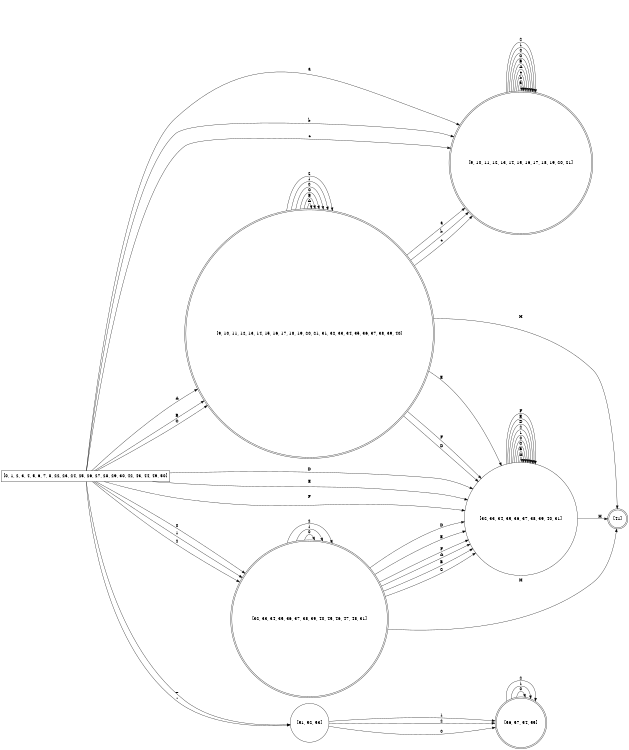 digraph finite_state_machine {
	rankdir=LR size="8,5"
	node [shape=rectangular]
	"[0, 1, 2, 3, 4, 5, 6, 7, 8, 22, 23, 24, 25, 26, 27, 28, 29, 30, 42, 43, 44, 49, 50]"
	node [shape=doublecircle]
	"[9, 10, 11, 12, 13, 14, 15, 16, 17, 18, 19, 20, 21]"
	node [shape=doublecircle]
	"[9, 10, 11, 12, 13, 14, 15, 16, 17, 18, 19, 20, 21]"
	node [shape=doublecircle]
	"[9, 10, 11, 12, 13, 14, 15, 16, 17, 18, 19, 20, 21]"
	node [shape=doublecircle]
	"[9, 10, 11, 12, 13, 14, 15, 16, 17, 18, 19, 20, 21, 31, 32, 33, 34, 35, 36, 37, 38, 39, 40]"
	node [shape=doublecircle]
	"[9, 10, 11, 12, 13, 14, 15, 16, 17, 18, 19, 20, 21, 31, 32, 33, 34, 35, 36, 37, 38, 39, 40]"
	node [shape=doublecircle]
	"[9, 10, 11, 12, 13, 14, 15, 16, 17, 18, 19, 20, 21, 31, 32, 33, 34, 35, 36, 37, 38, 39, 40]"
	node [shape=doublecircle]
	"[32, 33, 34, 35, 36, 37, 38, 39, 40, 45, 46, 47, 48, 31]"
	node [shape=doublecircle]
	"[32, 33, 34, 35, 36, 37, 38, 39, 40, 45, 46, 47, 48, 31]"
	node [shape=doublecircle]
	"[32, 33, 34, 35, 36, 37, 38, 39, 40, 45, 46, 47, 48, 31]"
	node [shape=doublecircle]
	"[9, 10, 11, 12, 13, 14, 15, 16, 17, 18, 19, 20, 21]"
	node [shape=doublecircle]
	"[9, 10, 11, 12, 13, 14, 15, 16, 17, 18, 19, 20, 21]"
	node [shape=doublecircle]
	"[9, 10, 11, 12, 13, 14, 15, 16, 17, 18, 19, 20, 21]"
	node [shape=doublecircle]
	"[9, 10, 11, 12, 13, 14, 15, 16, 17, 18, 19, 20, 21]"
	node [shape=doublecircle]
	"[9, 10, 11, 12, 13, 14, 15, 16, 17, 18, 19, 20, 21]"
	node [shape=doublecircle]
	"[9, 10, 11, 12, 13, 14, 15, 16, 17, 18, 19, 20, 21]"
	node [shape=doublecircle]
	"[9, 10, 11, 12, 13, 14, 15, 16, 17, 18, 19, 20, 21]"
	node [shape=doublecircle]
	"[9, 10, 11, 12, 13, 14, 15, 16, 17, 18, 19, 20, 21]"
	node [shape=doublecircle]
	"[9, 10, 11, 12, 13, 14, 15, 16, 17, 18, 19, 20, 21]"
	node [shape=doublecircle]
	"[9, 10, 11, 12, 13, 14, 15, 16, 17, 18, 19, 20, 21]"
	node [shape=doublecircle]
	"[9, 10, 11, 12, 13, 14, 15, 16, 17, 18, 19, 20, 21]"
	node [shape=doublecircle]
	"[9, 10, 11, 12, 13, 14, 15, 16, 17, 18, 19, 20, 21]"
	node [shape=doublecircle]
	"[9, 10, 11, 12, 13, 14, 15, 16, 17, 18, 19, 20, 21, 31, 32, 33, 34, 35, 36, 37, 38, 39, 40]"
	node [shape=doublecircle]
	"[9, 10, 11, 12, 13, 14, 15, 16, 17, 18, 19, 20, 21, 31, 32, 33, 34, 35, 36, 37, 38, 39, 40]"
	node [shape=doublecircle]
	"[9, 10, 11, 12, 13, 14, 15, 16, 17, 18, 19, 20, 21, 31, 32, 33, 34, 35, 36, 37, 38, 39, 40]"
	node [shape=doublecircle]
	"[9, 10, 11, 12, 13, 14, 15, 16, 17, 18, 19, 20, 21, 31, 32, 33, 34, 35, 36, 37, 38, 39, 40]"
	node [shape=doublecircle]
	"[9, 10, 11, 12, 13, 14, 15, 16, 17, 18, 19, 20, 21, 31, 32, 33, 34, 35, 36, 37, 38, 39, 40]"
	node [shape=doublecircle]
	"[9, 10, 11, 12, 13, 14, 15, 16, 17, 18, 19, 20, 21, 31, 32, 33, 34, 35, 36, 37, 38, 39, 40]"
	node [shape=doublecircle]
	"[41]"
	node [shape=doublecircle]
	"[32, 33, 34, 35, 36, 37, 38, 39, 40, 45, 46, 47, 48, 31]"
	node [shape=doublecircle]
	"[32, 33, 34, 35, 36, 37, 38, 39, 40, 45, 46, 47, 48, 31]"
	node [shape=doublecircle]
	"[32, 33, 34, 35, 36, 37, 38, 39, 40, 45, 46, 47, 48, 31]"
	node [shape=doublecircle]
	"[41]"
	node [shape=doublecircle]
	"[41]"
	node [shape=doublecircle]
	"[56, 57, 54, 55]"
	node [shape=doublecircle]
	"[56, 57, 54, 55]"
	node [shape=doublecircle]
	"[56, 57, 54, 55]"
	node [shape=doublecircle]
	"[56, 57, 54, 55]"
	node [shape=doublecircle]
	"[56, 57, 54, 55]"
	node [shape=doublecircle]
	"[56, 57, 54, 55]"
	node [shape=circle]
	"[0, 1, 2, 3, 4, 5, 6, 7, 8, 22, 23, 24, 25, 26, 27, 28, 29, 30, 42, 43, 44, 49, 50]" -> "[9, 10, 11, 12, 13, 14, 15, 16, 17, 18, 19, 20, 21]" [label=a]
	"[0, 1, 2, 3, 4, 5, 6, 7, 8, 22, 23, 24, 25, 26, 27, 28, 29, 30, 42, 43, 44, 49, 50]" -> "[9, 10, 11, 12, 13, 14, 15, 16, 17, 18, 19, 20, 21]" [label=b]
	"[0, 1, 2, 3, 4, 5, 6, 7, 8, 22, 23, 24, 25, 26, 27, 28, 29, 30, 42, 43, 44, 49, 50]" -> "[9, 10, 11, 12, 13, 14, 15, 16, 17, 18, 19, 20, 21]" [label=c]
	"[0, 1, 2, 3, 4, 5, 6, 7, 8, 22, 23, 24, 25, 26, 27, 28, 29, 30, 42, 43, 44, 49, 50]" -> "[9, 10, 11, 12, 13, 14, 15, 16, 17, 18, 19, 20, 21, 31, 32, 33, 34, 35, 36, 37, 38, 39, 40]" [label=A]
	"[0, 1, 2, 3, 4, 5, 6, 7, 8, 22, 23, 24, 25, 26, 27, 28, 29, 30, 42, 43, 44, 49, 50]" -> "[9, 10, 11, 12, 13, 14, 15, 16, 17, 18, 19, 20, 21, 31, 32, 33, 34, 35, 36, 37, 38, 39, 40]" [label=B]
	"[0, 1, 2, 3, 4, 5, 6, 7, 8, 22, 23, 24, 25, 26, 27, 28, 29, 30, 42, 43, 44, 49, 50]" -> "[9, 10, 11, 12, 13, 14, 15, 16, 17, 18, 19, 20, 21, 31, 32, 33, 34, 35, 36, 37, 38, 39, 40]" [label=C]
	"[0, 1, 2, 3, 4, 5, 6, 7, 8, 22, 23, 24, 25, 26, 27, 28, 29, 30, 42, 43, 44, 49, 50]" -> "[32, 33, 34, 35, 36, 37, 38, 39, 40, 45, 46, 47, 48, 31]" [label=0]
	"[0, 1, 2, 3, 4, 5, 6, 7, 8, 22, 23, 24, 25, 26, 27, 28, 29, 30, 42, 43, 44, 49, 50]" -> "[32, 33, 34, 35, 36, 37, 38, 39, 40, 45, 46, 47, 48, 31]" [label=1]
	"[0, 1, 2, 3, 4, 5, 6, 7, 8, 22, 23, 24, 25, 26, 27, 28, 29, 30, 42, 43, 44, 49, 50]" -> "[32, 33, 34, 35, 36, 37, 38, 39, 40, 45, 46, 47, 48, 31]" [label=2]
	"[0, 1, 2, 3, 4, 5, 6, 7, 8, 22, 23, 24, 25, 26, 27, 28, 29, 30, 42, 43, 44, 49, 50]" -> "[32, 33, 34, 35, 36, 37, 38, 39, 40, 31]" [label=D]
	"[0, 1, 2, 3, 4, 5, 6, 7, 8, 22, 23, 24, 25, 26, 27, 28, 29, 30, 42, 43, 44, 49, 50]" -> "[32, 33, 34, 35, 36, 37, 38, 39, 40, 31]" [label=E]
	"[0, 1, 2, 3, 4, 5, 6, 7, 8, 22, 23, 24, 25, 26, 27, 28, 29, 30, 42, 43, 44, 49, 50]" -> "[32, 33, 34, 35, 36, 37, 38, 39, 40, 31]" [label=F]
	"[0, 1, 2, 3, 4, 5, 6, 7, 8, 22, 23, 24, 25, 26, 27, 28, 29, 30, 42, 43, 44, 49, 50]" -> "[51, 52, 53]" [label="+"]
	"[0, 1, 2, 3, 4, 5, 6, 7, 8, 22, 23, 24, 25, 26, 27, 28, 29, 30, 42, 43, 44, 49, 50]" -> "[51, 52, 53]" [label="-"]
	"[9, 10, 11, 12, 13, 14, 15, 16, 17, 18, 19, 20, 21]" -> "[9, 10, 11, 12, 13, 14, 15, 16, 17, 18, 19, 20, 21]" [label=a]
	"[9, 10, 11, 12, 13, 14, 15, 16, 17, 18, 19, 20, 21]" -> "[9, 10, 11, 12, 13, 14, 15, 16, 17, 18, 19, 20, 21]" [label=b]
	"[9, 10, 11, 12, 13, 14, 15, 16, 17, 18, 19, 20, 21]" -> "[9, 10, 11, 12, 13, 14, 15, 16, 17, 18, 19, 20, 21]" [label=c]
	"[9, 10, 11, 12, 13, 14, 15, 16, 17, 18, 19, 20, 21]" -> "[9, 10, 11, 12, 13, 14, 15, 16, 17, 18, 19, 20, 21]" [label=A]
	"[9, 10, 11, 12, 13, 14, 15, 16, 17, 18, 19, 20, 21]" -> "[9, 10, 11, 12, 13, 14, 15, 16, 17, 18, 19, 20, 21]" [label=B]
	"[9, 10, 11, 12, 13, 14, 15, 16, 17, 18, 19, 20, 21]" -> "[9, 10, 11, 12, 13, 14, 15, 16, 17, 18, 19, 20, 21]" [label=C]
	"[9, 10, 11, 12, 13, 14, 15, 16, 17, 18, 19, 20, 21]" -> "[9, 10, 11, 12, 13, 14, 15, 16, 17, 18, 19, 20, 21]" [label=0]
	"[9, 10, 11, 12, 13, 14, 15, 16, 17, 18, 19, 20, 21]" -> "[9, 10, 11, 12, 13, 14, 15, 16, 17, 18, 19, 20, 21]" [label=1]
	"[9, 10, 11, 12, 13, 14, 15, 16, 17, 18, 19, 20, 21]" -> "[9, 10, 11, 12, 13, 14, 15, 16, 17, 18, 19, 20, 21]" [label=2]
	"[9, 10, 11, 12, 13, 14, 15, 16, 17, 18, 19, 20, 21, 31, 32, 33, 34, 35, 36, 37, 38, 39, 40]" -> "[9, 10, 11, 12, 13, 14, 15, 16, 17, 18, 19, 20, 21]" [label=a]
	"[9, 10, 11, 12, 13, 14, 15, 16, 17, 18, 19, 20, 21, 31, 32, 33, 34, 35, 36, 37, 38, 39, 40]" -> "[9, 10, 11, 12, 13, 14, 15, 16, 17, 18, 19, 20, 21]" [label=b]
	"[9, 10, 11, 12, 13, 14, 15, 16, 17, 18, 19, 20, 21, 31, 32, 33, 34, 35, 36, 37, 38, 39, 40]" -> "[9, 10, 11, 12, 13, 14, 15, 16, 17, 18, 19, 20, 21]" [label=c]
	"[9, 10, 11, 12, 13, 14, 15, 16, 17, 18, 19, 20, 21, 31, 32, 33, 34, 35, 36, 37, 38, 39, 40]" -> "[9, 10, 11, 12, 13, 14, 15, 16, 17, 18, 19, 20, 21, 31, 32, 33, 34, 35, 36, 37, 38, 39, 40]" [label=A]
	"[9, 10, 11, 12, 13, 14, 15, 16, 17, 18, 19, 20, 21, 31, 32, 33, 34, 35, 36, 37, 38, 39, 40]" -> "[9, 10, 11, 12, 13, 14, 15, 16, 17, 18, 19, 20, 21, 31, 32, 33, 34, 35, 36, 37, 38, 39, 40]" [label=B]
	"[9, 10, 11, 12, 13, 14, 15, 16, 17, 18, 19, 20, 21, 31, 32, 33, 34, 35, 36, 37, 38, 39, 40]" -> "[9, 10, 11, 12, 13, 14, 15, 16, 17, 18, 19, 20, 21, 31, 32, 33, 34, 35, 36, 37, 38, 39, 40]" [label=C]
	"[9, 10, 11, 12, 13, 14, 15, 16, 17, 18, 19, 20, 21, 31, 32, 33, 34, 35, 36, 37, 38, 39, 40]" -> "[9, 10, 11, 12, 13, 14, 15, 16, 17, 18, 19, 20, 21, 31, 32, 33, 34, 35, 36, 37, 38, 39, 40]" [label=0]
	"[9, 10, 11, 12, 13, 14, 15, 16, 17, 18, 19, 20, 21, 31, 32, 33, 34, 35, 36, 37, 38, 39, 40]" -> "[9, 10, 11, 12, 13, 14, 15, 16, 17, 18, 19, 20, 21, 31, 32, 33, 34, 35, 36, 37, 38, 39, 40]" [label=1]
	"[9, 10, 11, 12, 13, 14, 15, 16, 17, 18, 19, 20, 21, 31, 32, 33, 34, 35, 36, 37, 38, 39, 40]" -> "[9, 10, 11, 12, 13, 14, 15, 16, 17, 18, 19, 20, 21, 31, 32, 33, 34, 35, 36, 37, 38, 39, 40]" [label=2]
	"[9, 10, 11, 12, 13, 14, 15, 16, 17, 18, 19, 20, 21, 31, 32, 33, 34, 35, 36, 37, 38, 39, 40]" -> "[32, 33, 34, 35, 36, 37, 38, 39, 40, 31]" [label=D]
	"[9, 10, 11, 12, 13, 14, 15, 16, 17, 18, 19, 20, 21, 31, 32, 33, 34, 35, 36, 37, 38, 39, 40]" -> "[32, 33, 34, 35, 36, 37, 38, 39, 40, 31]" [label=E]
	"[9, 10, 11, 12, 13, 14, 15, 16, 17, 18, 19, 20, 21, 31, 32, 33, 34, 35, 36, 37, 38, 39, 40]" -> "[32, 33, 34, 35, 36, 37, 38, 39, 40, 31]" [label=F]
	"[9, 10, 11, 12, 13, 14, 15, 16, 17, 18, 19, 20, 21, 31, 32, 33, 34, 35, 36, 37, 38, 39, 40]" -> "[41]" [label=H]
	"[32, 33, 34, 35, 36, 37, 38, 39, 40, 45, 46, 47, 48, 31]" -> "[32, 33, 34, 35, 36, 37, 38, 39, 40, 31]" [label=A]
	"[32, 33, 34, 35, 36, 37, 38, 39, 40, 45, 46, 47, 48, 31]" -> "[32, 33, 34, 35, 36, 37, 38, 39, 40, 31]" [label=B]
	"[32, 33, 34, 35, 36, 37, 38, 39, 40, 45, 46, 47, 48, 31]" -> "[32, 33, 34, 35, 36, 37, 38, 39, 40, 31]" [label=C]
	"[32, 33, 34, 35, 36, 37, 38, 39, 40, 45, 46, 47, 48, 31]" -> "[32, 33, 34, 35, 36, 37, 38, 39, 40, 45, 46, 47, 48, 31]" [label=0]
	"[32, 33, 34, 35, 36, 37, 38, 39, 40, 45, 46, 47, 48, 31]" -> "[32, 33, 34, 35, 36, 37, 38, 39, 40, 45, 46, 47, 48, 31]" [label=1]
	"[32, 33, 34, 35, 36, 37, 38, 39, 40, 45, 46, 47, 48, 31]" -> "[32, 33, 34, 35, 36, 37, 38, 39, 40, 45, 46, 47, 48, 31]" [label=2]
	"[32, 33, 34, 35, 36, 37, 38, 39, 40, 45, 46, 47, 48, 31]" -> "[32, 33, 34, 35, 36, 37, 38, 39, 40, 31]" [label=D]
	"[32, 33, 34, 35, 36, 37, 38, 39, 40, 45, 46, 47, 48, 31]" -> "[32, 33, 34, 35, 36, 37, 38, 39, 40, 31]" [label=E]
	"[32, 33, 34, 35, 36, 37, 38, 39, 40, 45, 46, 47, 48, 31]" -> "[32, 33, 34, 35, 36, 37, 38, 39, 40, 31]" [label=F]
	"[32, 33, 34, 35, 36, 37, 38, 39, 40, 45, 46, 47, 48, 31]" -> "[41]" [label=H]
	"[32, 33, 34, 35, 36, 37, 38, 39, 40, 31]" -> "[32, 33, 34, 35, 36, 37, 38, 39, 40, 31]" [label=A]
	"[32, 33, 34, 35, 36, 37, 38, 39, 40, 31]" -> "[32, 33, 34, 35, 36, 37, 38, 39, 40, 31]" [label=B]
	"[32, 33, 34, 35, 36, 37, 38, 39, 40, 31]" -> "[32, 33, 34, 35, 36, 37, 38, 39, 40, 31]" [label=C]
	"[32, 33, 34, 35, 36, 37, 38, 39, 40, 31]" -> "[32, 33, 34, 35, 36, 37, 38, 39, 40, 31]" [label=0]
	"[32, 33, 34, 35, 36, 37, 38, 39, 40, 31]" -> "[32, 33, 34, 35, 36, 37, 38, 39, 40, 31]" [label=1]
	"[32, 33, 34, 35, 36, 37, 38, 39, 40, 31]" -> "[32, 33, 34, 35, 36, 37, 38, 39, 40, 31]" [label=2]
	"[32, 33, 34, 35, 36, 37, 38, 39, 40, 31]" -> "[32, 33, 34, 35, 36, 37, 38, 39, 40, 31]" [label=D]
	"[32, 33, 34, 35, 36, 37, 38, 39, 40, 31]" -> "[32, 33, 34, 35, 36, 37, 38, 39, 40, 31]" [label=E]
	"[32, 33, 34, 35, 36, 37, 38, 39, 40, 31]" -> "[32, 33, 34, 35, 36, 37, 38, 39, 40, 31]" [label=F]
	"[32, 33, 34, 35, 36, 37, 38, 39, 40, 31]" -> "[41]" [label=H]
	"[51, 52, 53]" -> "[56, 57, 54, 55]" [label=0]
	"[51, 52, 53]" -> "[56, 57, 54, 55]" [label=1]
	"[51, 52, 53]" -> "[56, 57, 54, 55]" [label=2]
	"[56, 57, 54, 55]" -> "[56, 57, 54, 55]" [label=0]
	"[56, 57, 54, 55]" -> "[56, 57, 54, 55]" [label=1]
	"[56, 57, 54, 55]" -> "[56, 57, 54, 55]" [label=2]
}
